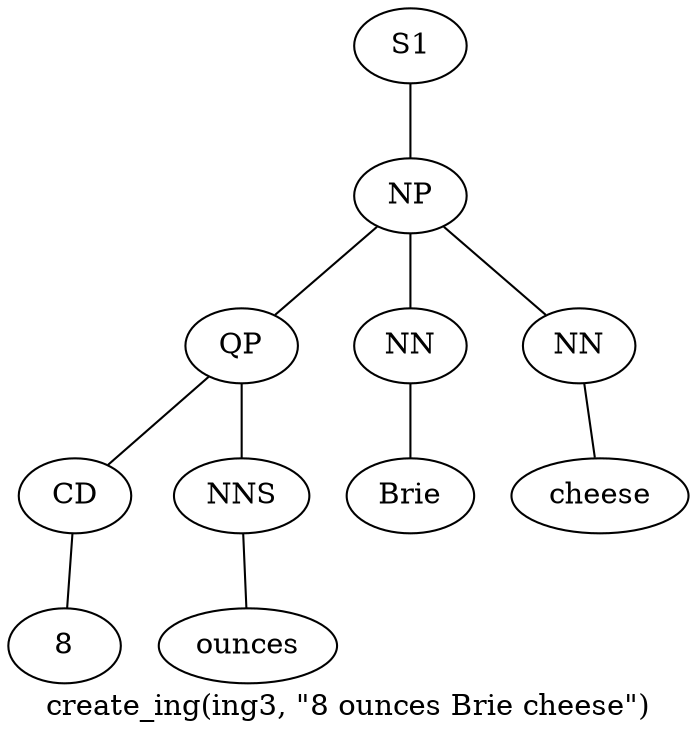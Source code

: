 graph SyntaxGraph {
	label = "create_ing(ing3, \"8 ounces Brie cheese\")";
	Node0 [label="S1"];
	Node1 [label="NP"];
	Node2 [label="QP"];
	Node3 [label="CD"];
	Node4 [label="8"];
	Node5 [label="NNS"];
	Node6 [label="ounces"];
	Node7 [label="NN"];
	Node8 [label="Brie"];
	Node9 [label="NN"];
	Node10 [label="cheese"];

	Node0 -- Node1;
	Node1 -- Node2;
	Node1 -- Node7;
	Node1 -- Node9;
	Node2 -- Node3;
	Node2 -- Node5;
	Node3 -- Node4;
	Node5 -- Node6;
	Node7 -- Node8;
	Node9 -- Node10;
}